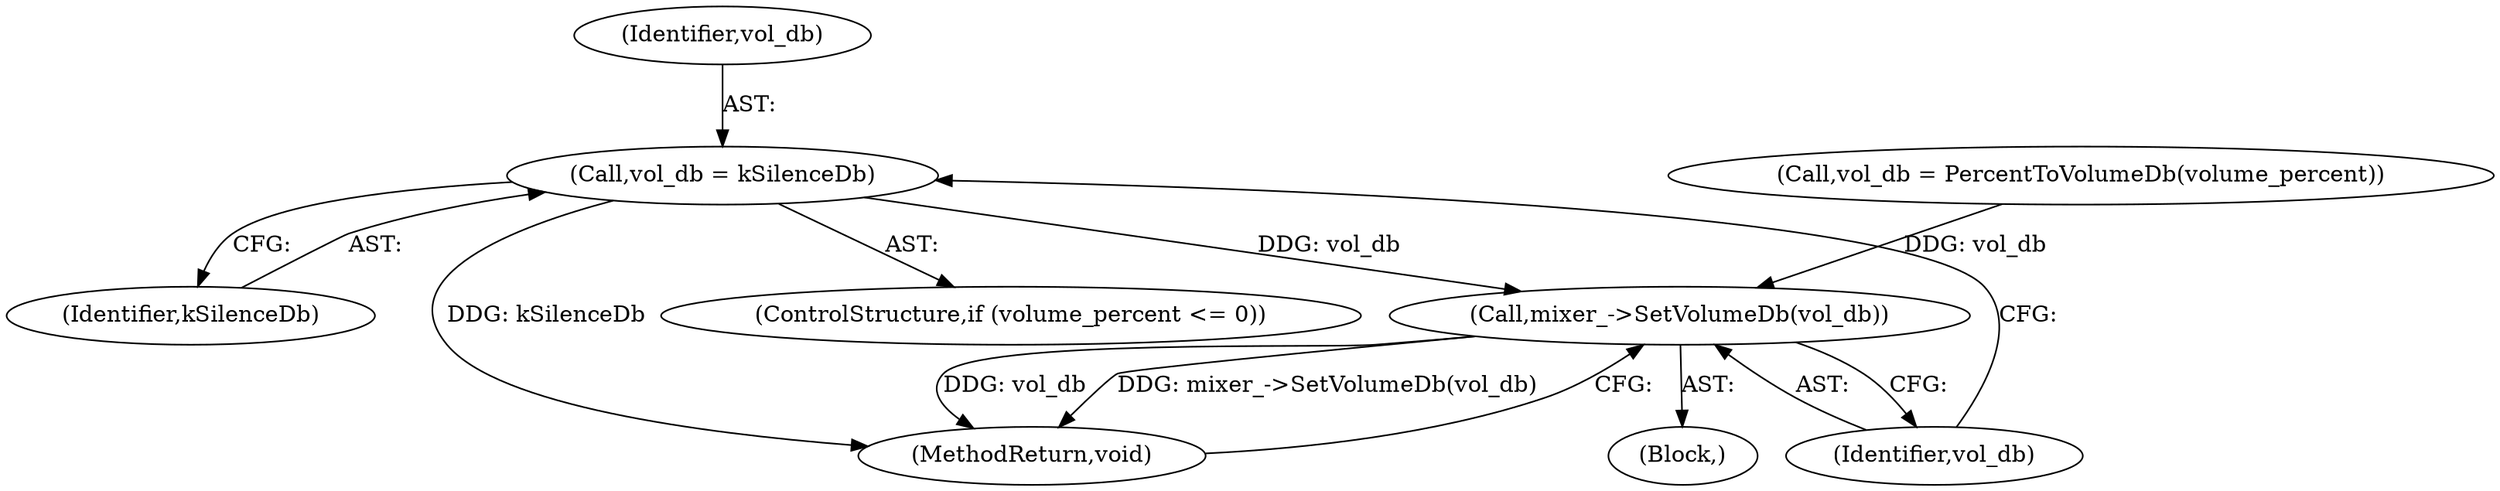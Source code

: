 digraph "1_Chrome_51dfe5e3b332bcea02fb4d4c7493ae841106dd9b_4@del" {
"1000116" [label="(Call,vol_db = kSilenceDb)"];
"1000124" [label="(Call,mixer_->SetVolumeDb(vol_db))"];
"1000120" [label="(Call,vol_db = PercentToVolumeDb(volume_percent))"];
"1000102" [label="(Block,)"];
"1000125" [label="(Identifier,vol_db)"];
"1000117" [label="(Identifier,vol_db)"];
"1000118" [label="(Identifier,kSilenceDb)"];
"1000126" [label="(MethodReturn,void)"];
"1000112" [label="(ControlStructure,if (volume_percent <= 0))"];
"1000116" [label="(Call,vol_db = kSilenceDb)"];
"1000124" [label="(Call,mixer_->SetVolumeDb(vol_db))"];
"1000116" -> "1000112"  [label="AST: "];
"1000116" -> "1000118"  [label="CFG: "];
"1000117" -> "1000116"  [label="AST: "];
"1000118" -> "1000116"  [label="AST: "];
"1000125" -> "1000116"  [label="CFG: "];
"1000116" -> "1000126"  [label="DDG: kSilenceDb"];
"1000116" -> "1000124"  [label="DDG: vol_db"];
"1000124" -> "1000102"  [label="AST: "];
"1000124" -> "1000125"  [label="CFG: "];
"1000125" -> "1000124"  [label="AST: "];
"1000126" -> "1000124"  [label="CFG: "];
"1000124" -> "1000126"  [label="DDG: vol_db"];
"1000124" -> "1000126"  [label="DDG: mixer_->SetVolumeDb(vol_db)"];
"1000120" -> "1000124"  [label="DDG: vol_db"];
}

